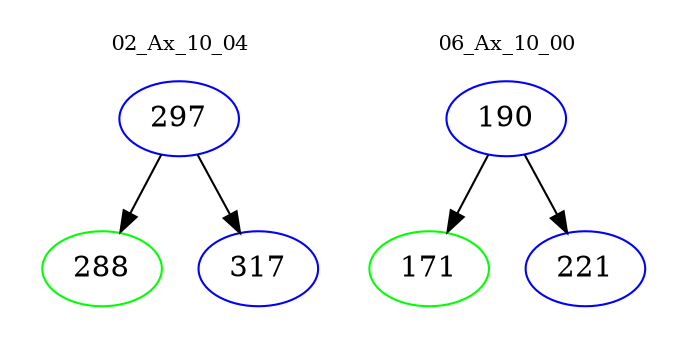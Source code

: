 digraph{
subgraph cluster_0 {
color = white
label = "02_Ax_10_04";
fontsize=10;
T0_297 [label="297", color="blue"]
T0_297 -> T0_288 [color="black"]
T0_288 [label="288", color="green"]
T0_297 -> T0_317 [color="black"]
T0_317 [label="317", color="blue"]
}
subgraph cluster_1 {
color = white
label = "06_Ax_10_00";
fontsize=10;
T1_190 [label="190", color="blue"]
T1_190 -> T1_171 [color="black"]
T1_171 [label="171", color="green"]
T1_190 -> T1_221 [color="black"]
T1_221 [label="221", color="blue"]
}
}
